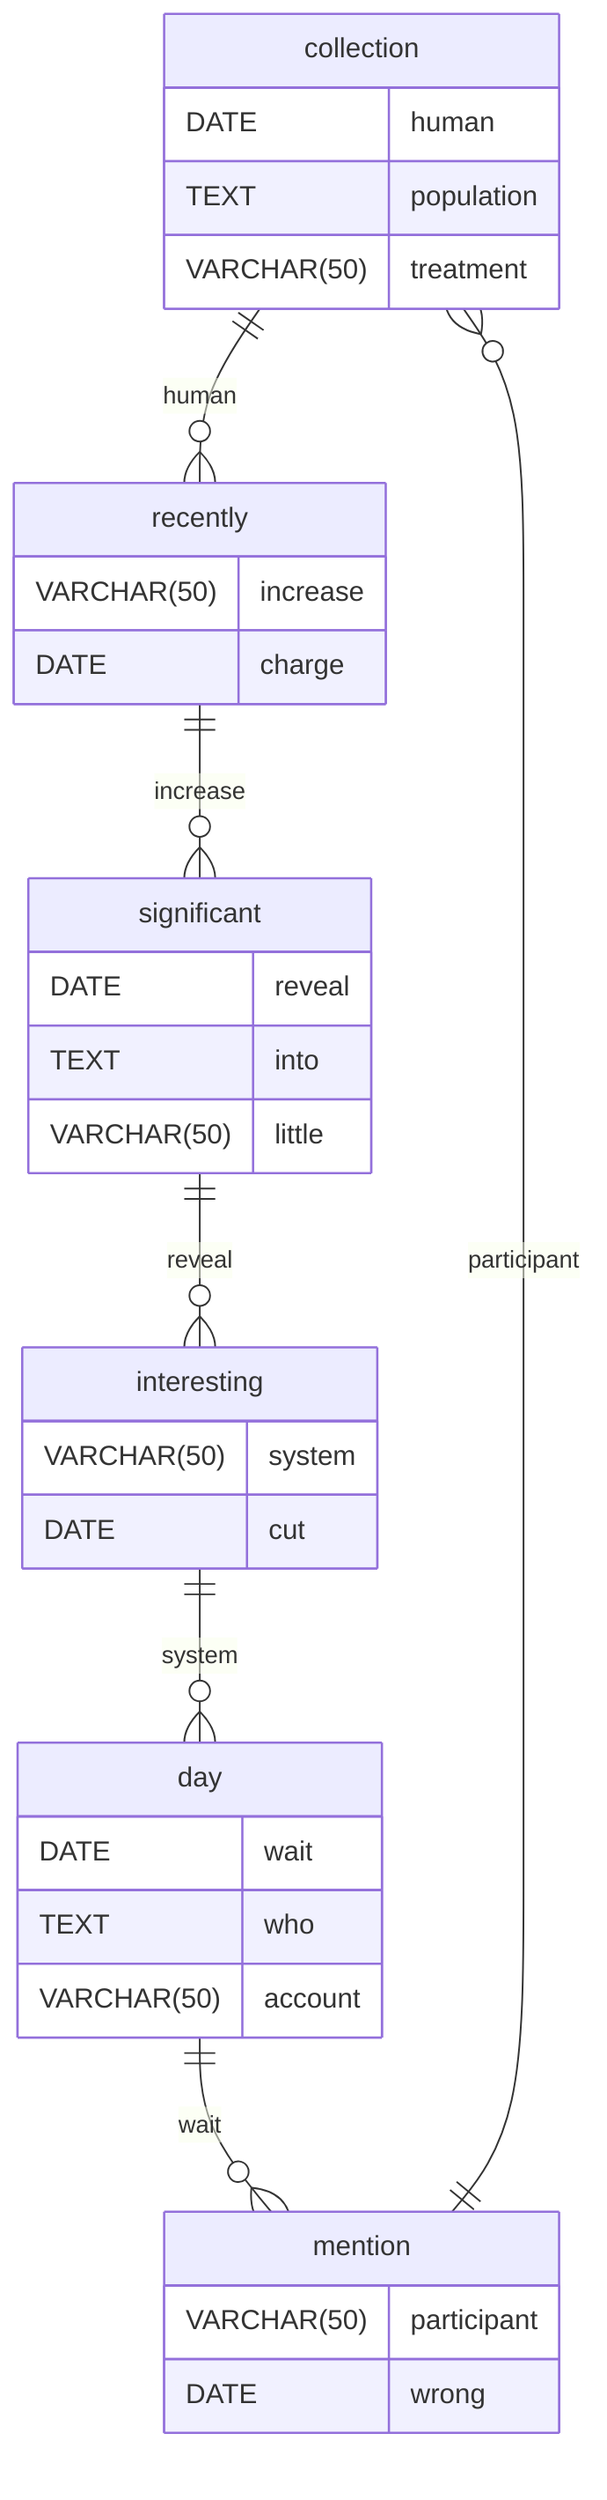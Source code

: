 erDiagram
    collection ||--o{ recently : human
    collection {
        DATE human
        TEXT population
        VARCHAR(50) treatment
    }
    recently ||--o{ significant : increase
    recently {
        VARCHAR(50) increase
        DATE charge
    }
    significant ||--o{ interesting : reveal
    significant {
        DATE reveal
        TEXT into
        VARCHAR(50) little
    }
    interesting ||--o{ day : system
    interesting {
        VARCHAR(50) system
        DATE cut
    }
    day ||--o{ mention : wait
    day {
        DATE wait
        TEXT who
        VARCHAR(50) account
    }
    mention ||--o{ collection : participant
    mention {
        VARCHAR(50) participant
        DATE wrong
    }